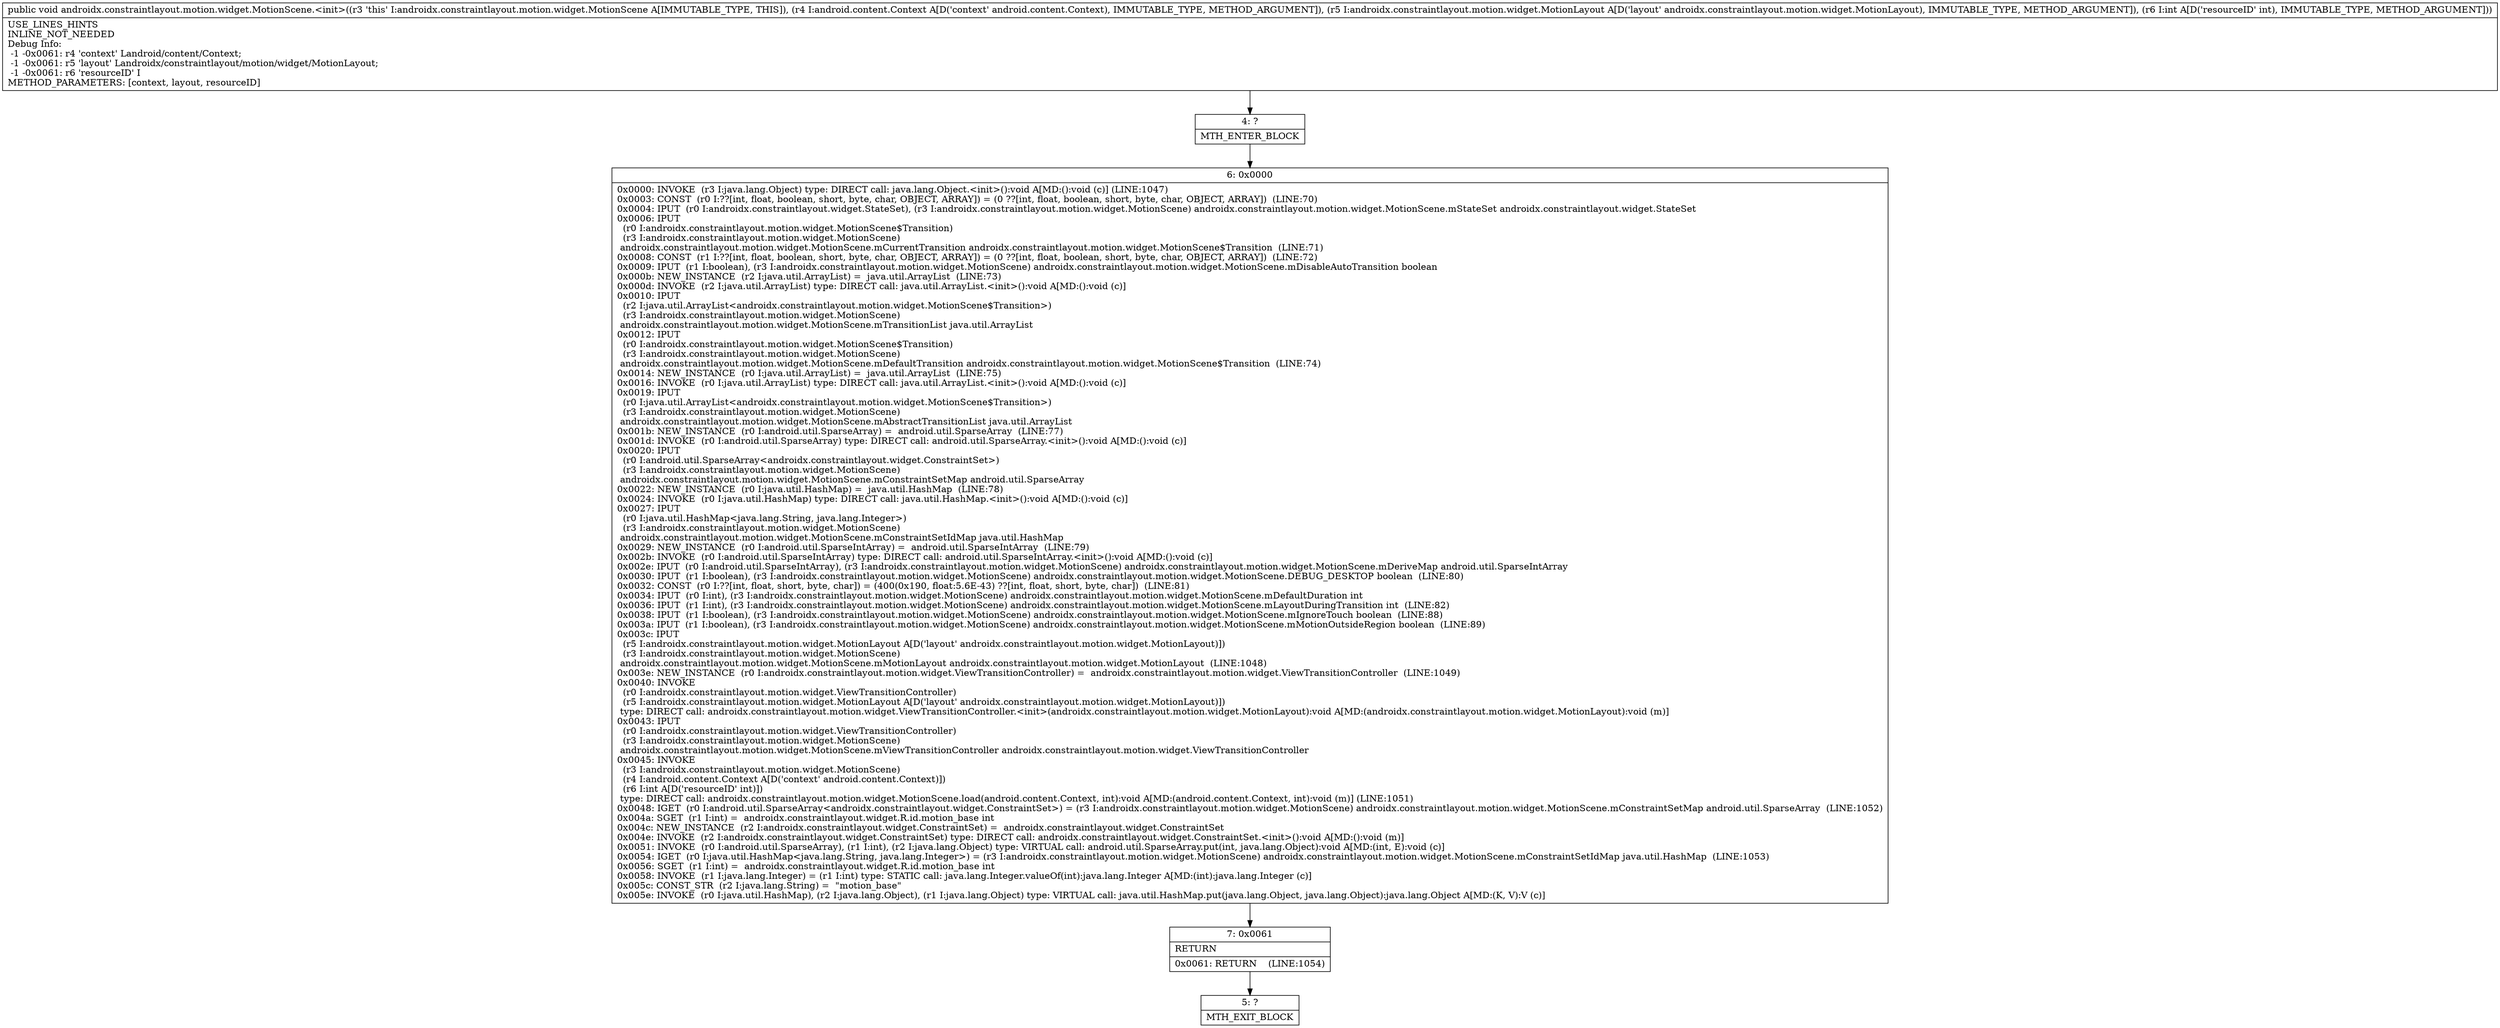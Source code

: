 digraph "CFG forandroidx.constraintlayout.motion.widget.MotionScene.\<init\>(Landroid\/content\/Context;Landroidx\/constraintlayout\/motion\/widget\/MotionLayout;I)V" {
Node_4 [shape=record,label="{4\:\ ?|MTH_ENTER_BLOCK\l}"];
Node_6 [shape=record,label="{6\:\ 0x0000|0x0000: INVOKE  (r3 I:java.lang.Object) type: DIRECT call: java.lang.Object.\<init\>():void A[MD:():void (c)] (LINE:1047)\l0x0003: CONST  (r0 I:??[int, float, boolean, short, byte, char, OBJECT, ARRAY]) = (0 ??[int, float, boolean, short, byte, char, OBJECT, ARRAY])  (LINE:70)\l0x0004: IPUT  (r0 I:androidx.constraintlayout.widget.StateSet), (r3 I:androidx.constraintlayout.motion.widget.MotionScene) androidx.constraintlayout.motion.widget.MotionScene.mStateSet androidx.constraintlayout.widget.StateSet \l0x0006: IPUT  \l  (r0 I:androidx.constraintlayout.motion.widget.MotionScene$Transition)\l  (r3 I:androidx.constraintlayout.motion.widget.MotionScene)\l androidx.constraintlayout.motion.widget.MotionScene.mCurrentTransition androidx.constraintlayout.motion.widget.MotionScene$Transition  (LINE:71)\l0x0008: CONST  (r1 I:??[int, float, boolean, short, byte, char, OBJECT, ARRAY]) = (0 ??[int, float, boolean, short, byte, char, OBJECT, ARRAY])  (LINE:72)\l0x0009: IPUT  (r1 I:boolean), (r3 I:androidx.constraintlayout.motion.widget.MotionScene) androidx.constraintlayout.motion.widget.MotionScene.mDisableAutoTransition boolean \l0x000b: NEW_INSTANCE  (r2 I:java.util.ArrayList) =  java.util.ArrayList  (LINE:73)\l0x000d: INVOKE  (r2 I:java.util.ArrayList) type: DIRECT call: java.util.ArrayList.\<init\>():void A[MD:():void (c)]\l0x0010: IPUT  \l  (r2 I:java.util.ArrayList\<androidx.constraintlayout.motion.widget.MotionScene$Transition\>)\l  (r3 I:androidx.constraintlayout.motion.widget.MotionScene)\l androidx.constraintlayout.motion.widget.MotionScene.mTransitionList java.util.ArrayList \l0x0012: IPUT  \l  (r0 I:androidx.constraintlayout.motion.widget.MotionScene$Transition)\l  (r3 I:androidx.constraintlayout.motion.widget.MotionScene)\l androidx.constraintlayout.motion.widget.MotionScene.mDefaultTransition androidx.constraintlayout.motion.widget.MotionScene$Transition  (LINE:74)\l0x0014: NEW_INSTANCE  (r0 I:java.util.ArrayList) =  java.util.ArrayList  (LINE:75)\l0x0016: INVOKE  (r0 I:java.util.ArrayList) type: DIRECT call: java.util.ArrayList.\<init\>():void A[MD:():void (c)]\l0x0019: IPUT  \l  (r0 I:java.util.ArrayList\<androidx.constraintlayout.motion.widget.MotionScene$Transition\>)\l  (r3 I:androidx.constraintlayout.motion.widget.MotionScene)\l androidx.constraintlayout.motion.widget.MotionScene.mAbstractTransitionList java.util.ArrayList \l0x001b: NEW_INSTANCE  (r0 I:android.util.SparseArray) =  android.util.SparseArray  (LINE:77)\l0x001d: INVOKE  (r0 I:android.util.SparseArray) type: DIRECT call: android.util.SparseArray.\<init\>():void A[MD:():void (c)]\l0x0020: IPUT  \l  (r0 I:android.util.SparseArray\<androidx.constraintlayout.widget.ConstraintSet\>)\l  (r3 I:androidx.constraintlayout.motion.widget.MotionScene)\l androidx.constraintlayout.motion.widget.MotionScene.mConstraintSetMap android.util.SparseArray \l0x0022: NEW_INSTANCE  (r0 I:java.util.HashMap) =  java.util.HashMap  (LINE:78)\l0x0024: INVOKE  (r0 I:java.util.HashMap) type: DIRECT call: java.util.HashMap.\<init\>():void A[MD:():void (c)]\l0x0027: IPUT  \l  (r0 I:java.util.HashMap\<java.lang.String, java.lang.Integer\>)\l  (r3 I:androidx.constraintlayout.motion.widget.MotionScene)\l androidx.constraintlayout.motion.widget.MotionScene.mConstraintSetIdMap java.util.HashMap \l0x0029: NEW_INSTANCE  (r0 I:android.util.SparseIntArray) =  android.util.SparseIntArray  (LINE:79)\l0x002b: INVOKE  (r0 I:android.util.SparseIntArray) type: DIRECT call: android.util.SparseIntArray.\<init\>():void A[MD:():void (c)]\l0x002e: IPUT  (r0 I:android.util.SparseIntArray), (r3 I:androidx.constraintlayout.motion.widget.MotionScene) androidx.constraintlayout.motion.widget.MotionScene.mDeriveMap android.util.SparseIntArray \l0x0030: IPUT  (r1 I:boolean), (r3 I:androidx.constraintlayout.motion.widget.MotionScene) androidx.constraintlayout.motion.widget.MotionScene.DEBUG_DESKTOP boolean  (LINE:80)\l0x0032: CONST  (r0 I:??[int, float, short, byte, char]) = (400(0x190, float:5.6E\-43) ??[int, float, short, byte, char])  (LINE:81)\l0x0034: IPUT  (r0 I:int), (r3 I:androidx.constraintlayout.motion.widget.MotionScene) androidx.constraintlayout.motion.widget.MotionScene.mDefaultDuration int \l0x0036: IPUT  (r1 I:int), (r3 I:androidx.constraintlayout.motion.widget.MotionScene) androidx.constraintlayout.motion.widget.MotionScene.mLayoutDuringTransition int  (LINE:82)\l0x0038: IPUT  (r1 I:boolean), (r3 I:androidx.constraintlayout.motion.widget.MotionScene) androidx.constraintlayout.motion.widget.MotionScene.mIgnoreTouch boolean  (LINE:88)\l0x003a: IPUT  (r1 I:boolean), (r3 I:androidx.constraintlayout.motion.widget.MotionScene) androidx.constraintlayout.motion.widget.MotionScene.mMotionOutsideRegion boolean  (LINE:89)\l0x003c: IPUT  \l  (r5 I:androidx.constraintlayout.motion.widget.MotionLayout A[D('layout' androidx.constraintlayout.motion.widget.MotionLayout)])\l  (r3 I:androidx.constraintlayout.motion.widget.MotionScene)\l androidx.constraintlayout.motion.widget.MotionScene.mMotionLayout androidx.constraintlayout.motion.widget.MotionLayout  (LINE:1048)\l0x003e: NEW_INSTANCE  (r0 I:androidx.constraintlayout.motion.widget.ViewTransitionController) =  androidx.constraintlayout.motion.widget.ViewTransitionController  (LINE:1049)\l0x0040: INVOKE  \l  (r0 I:androidx.constraintlayout.motion.widget.ViewTransitionController)\l  (r5 I:androidx.constraintlayout.motion.widget.MotionLayout A[D('layout' androidx.constraintlayout.motion.widget.MotionLayout)])\l type: DIRECT call: androidx.constraintlayout.motion.widget.ViewTransitionController.\<init\>(androidx.constraintlayout.motion.widget.MotionLayout):void A[MD:(androidx.constraintlayout.motion.widget.MotionLayout):void (m)]\l0x0043: IPUT  \l  (r0 I:androidx.constraintlayout.motion.widget.ViewTransitionController)\l  (r3 I:androidx.constraintlayout.motion.widget.MotionScene)\l androidx.constraintlayout.motion.widget.MotionScene.mViewTransitionController androidx.constraintlayout.motion.widget.ViewTransitionController \l0x0045: INVOKE  \l  (r3 I:androidx.constraintlayout.motion.widget.MotionScene)\l  (r4 I:android.content.Context A[D('context' android.content.Context)])\l  (r6 I:int A[D('resourceID' int)])\l type: DIRECT call: androidx.constraintlayout.motion.widget.MotionScene.load(android.content.Context, int):void A[MD:(android.content.Context, int):void (m)] (LINE:1051)\l0x0048: IGET  (r0 I:android.util.SparseArray\<androidx.constraintlayout.widget.ConstraintSet\>) = (r3 I:androidx.constraintlayout.motion.widget.MotionScene) androidx.constraintlayout.motion.widget.MotionScene.mConstraintSetMap android.util.SparseArray  (LINE:1052)\l0x004a: SGET  (r1 I:int) =  androidx.constraintlayout.widget.R.id.motion_base int \l0x004c: NEW_INSTANCE  (r2 I:androidx.constraintlayout.widget.ConstraintSet) =  androidx.constraintlayout.widget.ConstraintSet \l0x004e: INVOKE  (r2 I:androidx.constraintlayout.widget.ConstraintSet) type: DIRECT call: androidx.constraintlayout.widget.ConstraintSet.\<init\>():void A[MD:():void (m)]\l0x0051: INVOKE  (r0 I:android.util.SparseArray), (r1 I:int), (r2 I:java.lang.Object) type: VIRTUAL call: android.util.SparseArray.put(int, java.lang.Object):void A[MD:(int, E):void (c)]\l0x0054: IGET  (r0 I:java.util.HashMap\<java.lang.String, java.lang.Integer\>) = (r3 I:androidx.constraintlayout.motion.widget.MotionScene) androidx.constraintlayout.motion.widget.MotionScene.mConstraintSetIdMap java.util.HashMap  (LINE:1053)\l0x0056: SGET  (r1 I:int) =  androidx.constraintlayout.widget.R.id.motion_base int \l0x0058: INVOKE  (r1 I:java.lang.Integer) = (r1 I:int) type: STATIC call: java.lang.Integer.valueOf(int):java.lang.Integer A[MD:(int):java.lang.Integer (c)]\l0x005c: CONST_STR  (r2 I:java.lang.String) =  \"motion_base\" \l0x005e: INVOKE  (r0 I:java.util.HashMap), (r2 I:java.lang.Object), (r1 I:java.lang.Object) type: VIRTUAL call: java.util.HashMap.put(java.lang.Object, java.lang.Object):java.lang.Object A[MD:(K, V):V (c)]\l}"];
Node_7 [shape=record,label="{7\:\ 0x0061|RETURN\l|0x0061: RETURN    (LINE:1054)\l}"];
Node_5 [shape=record,label="{5\:\ ?|MTH_EXIT_BLOCK\l}"];
MethodNode[shape=record,label="{public void androidx.constraintlayout.motion.widget.MotionScene.\<init\>((r3 'this' I:androidx.constraintlayout.motion.widget.MotionScene A[IMMUTABLE_TYPE, THIS]), (r4 I:android.content.Context A[D('context' android.content.Context), IMMUTABLE_TYPE, METHOD_ARGUMENT]), (r5 I:androidx.constraintlayout.motion.widget.MotionLayout A[D('layout' androidx.constraintlayout.motion.widget.MotionLayout), IMMUTABLE_TYPE, METHOD_ARGUMENT]), (r6 I:int A[D('resourceID' int), IMMUTABLE_TYPE, METHOD_ARGUMENT]))  | USE_LINES_HINTS\lINLINE_NOT_NEEDED\lDebug Info:\l  \-1 \-0x0061: r4 'context' Landroid\/content\/Context;\l  \-1 \-0x0061: r5 'layout' Landroidx\/constraintlayout\/motion\/widget\/MotionLayout;\l  \-1 \-0x0061: r6 'resourceID' I\lMETHOD_PARAMETERS: [context, layout, resourceID]\l}"];
MethodNode -> Node_4;Node_4 -> Node_6;
Node_6 -> Node_7;
Node_7 -> Node_5;
}

